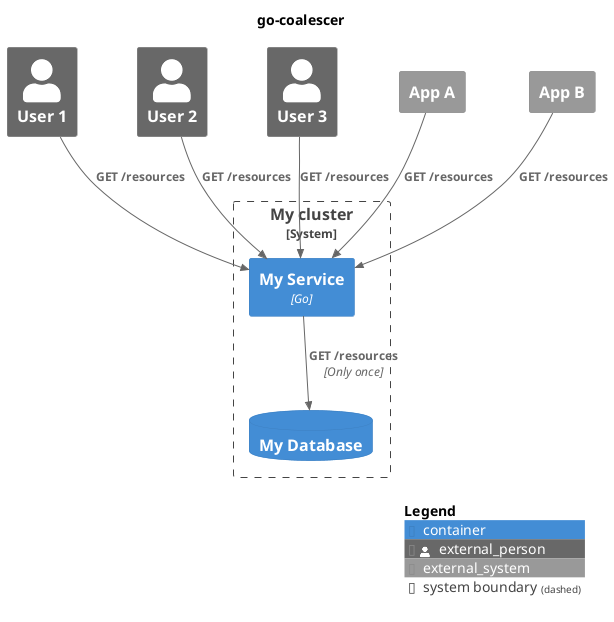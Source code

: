 @startuml
!include <C4/C4_Container>

title "go-coalescer"

Person_Ext(u1, "User 1")
Person_Ext(u2, "User 2")
Person_Ext(u3, "User 3")
System_Ext(c1, "App A")
System_Ext(c2, "App B")
System_Boundary(cluster, "My cluster") {
    Container(svc, "My Service", "Go")
    ContainerDb(db, "My Database", "")
}

Rel(u1, svc, "GET /resources")
Rel(u2, svc, "GET /resources")
Rel(u3, svc, "GET /resources")
Rel(c1, svc, "GET /resources")
Rel(c2, svc, "GET /resources")
Rel(svc, db, "GET /resources", "Only once")

SHOW_LEGEND()
@enduml
